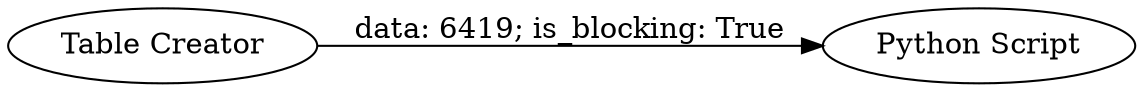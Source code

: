 digraph {
	"-8646036584561412088_2" [label="Python Script"]
	"-8646036584561412088_1" [label="Table Creator"]
	"-8646036584561412088_1" -> "-8646036584561412088_2" [label="data: 6419; is_blocking: True"]
	rankdir=LR
}
